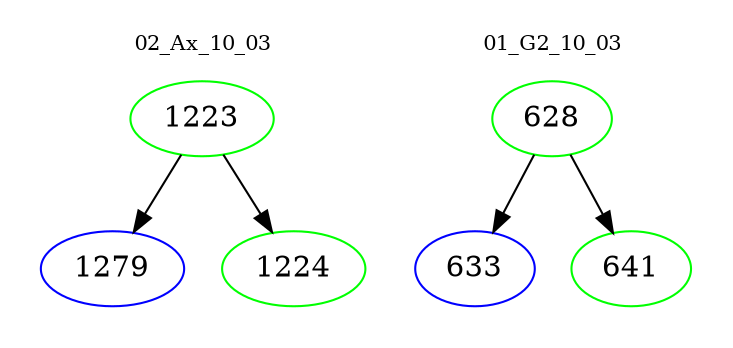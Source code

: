 digraph{
subgraph cluster_0 {
color = white
label = "02_Ax_10_03";
fontsize=10;
T0_1223 [label="1223", color="green"]
T0_1223 -> T0_1279 [color="black"]
T0_1279 [label="1279", color="blue"]
T0_1223 -> T0_1224 [color="black"]
T0_1224 [label="1224", color="green"]
}
subgraph cluster_1 {
color = white
label = "01_G2_10_03";
fontsize=10;
T1_628 [label="628", color="green"]
T1_628 -> T1_633 [color="black"]
T1_633 [label="633", color="blue"]
T1_628 -> T1_641 [color="black"]
T1_641 [label="641", color="green"]
}
}
